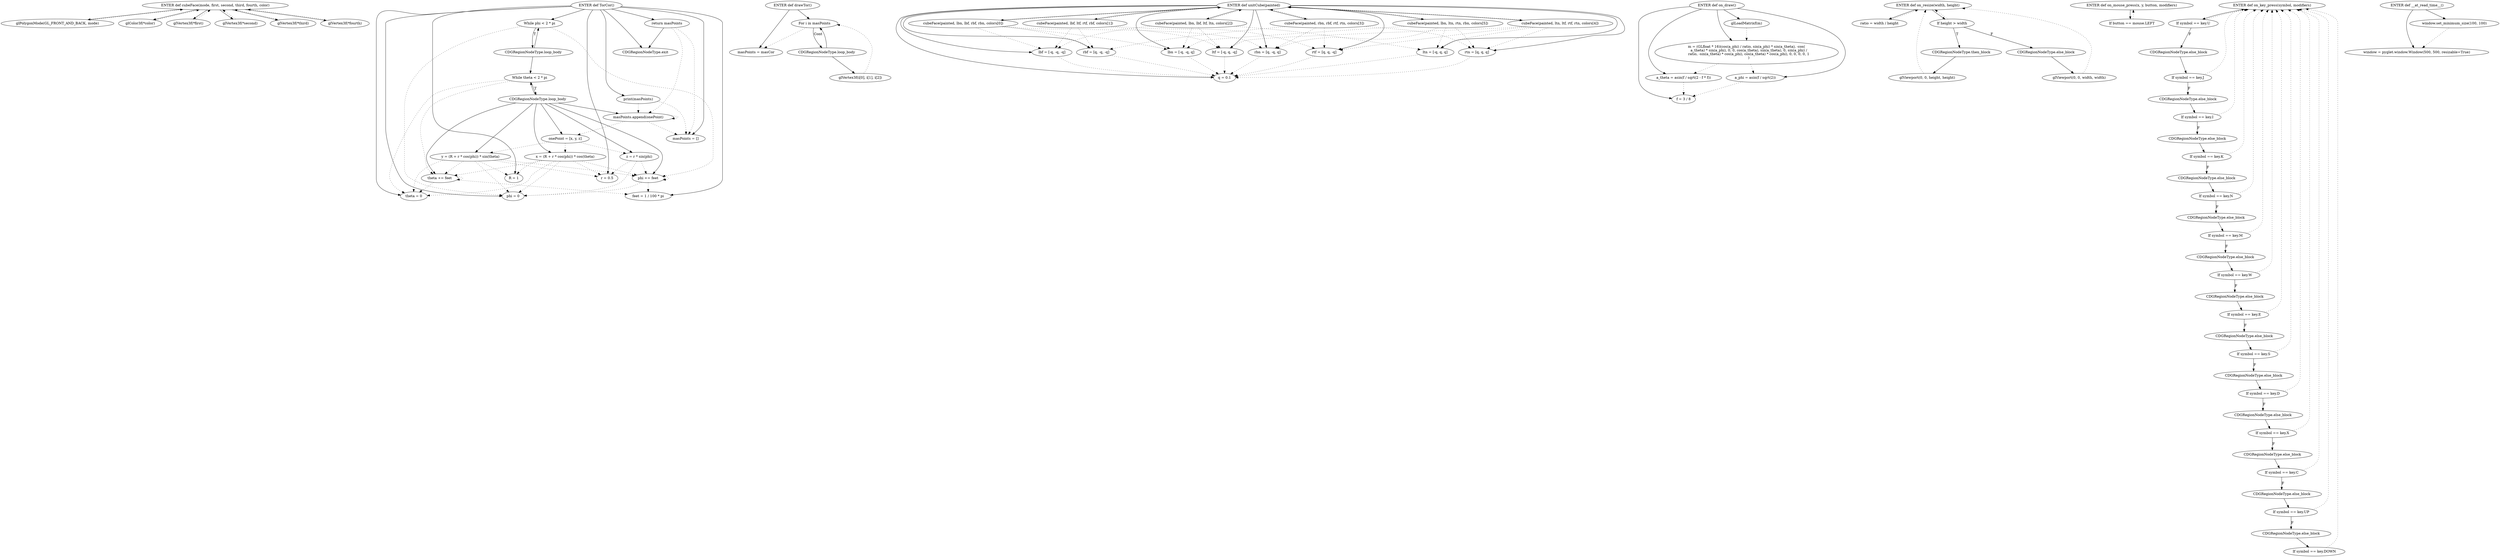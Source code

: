 digraph {
	subgraph sub_0 {
	}
	subgraph sub_1 {
		"8fdcaa46-3afb-4072-8d91-fb80f6931058" [label="ENTER def cubeFace(mode, first, second, third, fourth, color)"]
		"ec442ca8-669f-4fc0-ae10-fbf60ae9a0cd" [label="glPolygonMode(GL_FRONT_AND_BACK, mode)"]
		"49759b83-32fc-4d1d-b9c3-bad07b5e84d2" [label="glColor3f(*color)"]
		"6be9d9fe-c552-47d1-a2c8-31391778e323" [label="glVertex3f(*first)"]
		"50e6b5ec-d9a1-40b4-b363-57e052fd0d6b" [label="glVertex3f(*second)"]
		"3058208c-e55e-416f-91c8-cc0db88e75a4" [label="glVertex3f(*third)"]
		"e919325f-1cc2-48e9-8078-7c3c5151d023" [label="glVertex3f(*fourth)"]
		"8fdcaa46-3afb-4072-8d91-fb80f6931058" -> "ec442ca8-669f-4fc0-ae10-fbf60ae9a0cd" [style=solid]
		"8fdcaa46-3afb-4072-8d91-fb80f6931058" -> "49759b83-32fc-4d1d-b9c3-bad07b5e84d2" [style=solid]
		"8fdcaa46-3afb-4072-8d91-fb80f6931058" -> "6be9d9fe-c552-47d1-a2c8-31391778e323" [style=solid]
		"8fdcaa46-3afb-4072-8d91-fb80f6931058" -> "50e6b5ec-d9a1-40b4-b363-57e052fd0d6b" [style=solid]
		"8fdcaa46-3afb-4072-8d91-fb80f6931058" -> "3058208c-e55e-416f-91c8-cc0db88e75a4" [style=solid]
		"8fdcaa46-3afb-4072-8d91-fb80f6931058" -> "e919325f-1cc2-48e9-8078-7c3c5151d023" [style=solid]
		"ec442ca8-669f-4fc0-ae10-fbf60ae9a0cd" -> "8fdcaa46-3afb-4072-8d91-fb80f6931058" [style=dotted]
		"49759b83-32fc-4d1d-b9c3-bad07b5e84d2" -> "8fdcaa46-3afb-4072-8d91-fb80f6931058" [style=dotted]
		"6be9d9fe-c552-47d1-a2c8-31391778e323" -> "8fdcaa46-3afb-4072-8d91-fb80f6931058" [style=dotted]
		"50e6b5ec-d9a1-40b4-b363-57e052fd0d6b" -> "8fdcaa46-3afb-4072-8d91-fb80f6931058" [style=dotted]
		"3058208c-e55e-416f-91c8-cc0db88e75a4" -> "8fdcaa46-3afb-4072-8d91-fb80f6931058" [style=dotted]
		"e919325f-1cc2-48e9-8078-7c3c5151d023" -> "8fdcaa46-3afb-4072-8d91-fb80f6931058" [style=dotted]
	}
	subgraph sub_2 {
		"59a51aa8-aacc-4ece-b0f4-ea935713591a" [label="ENTER def TorCor()"]
		"363f2054-f063-400e-a943-044d70002368" [label="theta = 0"]
		"f3369c48-e77a-4ca4-8f36-62ee55d09ed5" [label="phi = 0"]
		"c6801ed3-4e89-4861-8273-145763057bb6" [label="R = 1"]
		"887ad3cf-8bb6-49ad-9785-7993677497e1" [label="r = 0.5"]
		"ffa0f7e3-ce59-4599-b431-5df687a2b281" [label="feet = 1 / 100 * pi"]
		"7a032c64-6f07-46ea-b6c8-e13773971a14" [label="masPoints = []"]
		"36dac47e-2d10-46f3-bf59-26a7c1625f60" [label="While phi < 2 * pi"]
		"a12606d6-ddaa-4f34-801f-b7457d167e9a" [label="CDGRegionNodeType.loop_body"]
		"382b3054-6a56-4233-a7d1-969ae27b09d5" [label="While theta < 2 * pi"]
		"6c3ecba9-1b17-427b-a50c-98de9dc94be5" [label="CDGRegionNodeType.loop_body"]
		"82865b08-0286-48e3-be75-5d2b1f057dc1" [label="x = (R + r * cos(phi)) * cos(theta)"]
		"13992cf7-63e0-41e9-a428-b35eb3e8ac6d" [label="y = (R + r * cos(phi)) * sin(theta)"]
		"8b3ccc94-9257-4030-bc1f-6cbb884bef06" [label="z = r * sin(phi)"]
		"f58a0113-0e4d-4ac1-a659-970c2c87f48b" [label="onePoint = [x, y, z]"]
		"1f015828-59ae-474d-946a-063624199030" [label="masPoints.append(onePoint)"]
		"28ff7435-b403-4158-9a2a-e4e7664ec72c" [label="phi += feet"]
		"0f7f3335-75e6-470b-9401-27fcbc1993ed" [label="theta += feet"]
		"6da9c6e4-cb28-448a-ad99-1963a1b485a1" [label="print(masPoints)"]
		"ecda4da3-505e-4341-8620-9303eb67c678" [label="return masPoints"]
		"b9bf63ad-af4b-48c1-8282-e3fde853a8c2" [label="CDGRegionNodeType.exit"]
		"59a51aa8-aacc-4ece-b0f4-ea935713591a" -> "363f2054-f063-400e-a943-044d70002368" [style=solid]
		"59a51aa8-aacc-4ece-b0f4-ea935713591a" -> "f3369c48-e77a-4ca4-8f36-62ee55d09ed5" [style=solid]
		"59a51aa8-aacc-4ece-b0f4-ea935713591a" -> "c6801ed3-4e89-4861-8273-145763057bb6" [style=solid]
		"59a51aa8-aacc-4ece-b0f4-ea935713591a" -> "887ad3cf-8bb6-49ad-9785-7993677497e1" [style=solid]
		"59a51aa8-aacc-4ece-b0f4-ea935713591a" -> "ffa0f7e3-ce59-4599-b431-5df687a2b281" [style=solid]
		"59a51aa8-aacc-4ece-b0f4-ea935713591a" -> "7a032c64-6f07-46ea-b6c8-e13773971a14" [style=solid]
		"59a51aa8-aacc-4ece-b0f4-ea935713591a" -> "36dac47e-2d10-46f3-bf59-26a7c1625f60" [style=solid]
		"a12606d6-ddaa-4f34-801f-b7457d167e9a" -> "36dac47e-2d10-46f3-bf59-26a7c1625f60" [style=solid]
		"36dac47e-2d10-46f3-bf59-26a7c1625f60" -> "a12606d6-ddaa-4f34-801f-b7457d167e9a" [label=T style=solid]
		"a12606d6-ddaa-4f34-801f-b7457d167e9a" -> "382b3054-6a56-4233-a7d1-969ae27b09d5" [style=solid]
		"6c3ecba9-1b17-427b-a50c-98de9dc94be5" -> "382b3054-6a56-4233-a7d1-969ae27b09d5" [style=solid]
		"382b3054-6a56-4233-a7d1-969ae27b09d5" -> "6c3ecba9-1b17-427b-a50c-98de9dc94be5" [label=T style=solid]
		"6c3ecba9-1b17-427b-a50c-98de9dc94be5" -> "82865b08-0286-48e3-be75-5d2b1f057dc1" [style=solid]
		"6c3ecba9-1b17-427b-a50c-98de9dc94be5" -> "13992cf7-63e0-41e9-a428-b35eb3e8ac6d" [style=solid]
		"6c3ecba9-1b17-427b-a50c-98de9dc94be5" -> "8b3ccc94-9257-4030-bc1f-6cbb884bef06" [style=solid]
		"6c3ecba9-1b17-427b-a50c-98de9dc94be5" -> "f58a0113-0e4d-4ac1-a659-970c2c87f48b" [style=solid]
		"6c3ecba9-1b17-427b-a50c-98de9dc94be5" -> "1f015828-59ae-474d-946a-063624199030" [style=solid]
		"6c3ecba9-1b17-427b-a50c-98de9dc94be5" -> "28ff7435-b403-4158-9a2a-e4e7664ec72c" [style=solid]
		"6c3ecba9-1b17-427b-a50c-98de9dc94be5" -> "0f7f3335-75e6-470b-9401-27fcbc1993ed" [style=solid]
		"59a51aa8-aacc-4ece-b0f4-ea935713591a" -> "6da9c6e4-cb28-448a-ad99-1963a1b485a1" [style=solid]
		"59a51aa8-aacc-4ece-b0f4-ea935713591a" -> "ecda4da3-505e-4341-8620-9303eb67c678" [style=solid]
		"ecda4da3-505e-4341-8620-9303eb67c678" -> "b9bf63ad-af4b-48c1-8282-e3fde853a8c2" [style=solid]
		"59a51aa8-aacc-4ece-b0f4-ea935713591a" -> "b9bf63ad-af4b-48c1-8282-e3fde853a8c2" [style=solid]
		"36dac47e-2d10-46f3-bf59-26a7c1625f60" -> "28ff7435-b403-4158-9a2a-e4e7664ec72c" [style=dotted]
		"36dac47e-2d10-46f3-bf59-26a7c1625f60" -> "f3369c48-e77a-4ca4-8f36-62ee55d09ed5" [style=dotted]
		"382b3054-6a56-4233-a7d1-969ae27b09d5" -> "363f2054-f063-400e-a943-044d70002368" [style=dotted]
		"382b3054-6a56-4233-a7d1-969ae27b09d5" -> "0f7f3335-75e6-470b-9401-27fcbc1993ed" [style=dotted]
		"82865b08-0286-48e3-be75-5d2b1f057dc1" -> "363f2054-f063-400e-a943-044d70002368" [style=dotted]
		"82865b08-0286-48e3-be75-5d2b1f057dc1" -> "f3369c48-e77a-4ca4-8f36-62ee55d09ed5" [style=dotted]
		"82865b08-0286-48e3-be75-5d2b1f057dc1" -> "c6801ed3-4e89-4861-8273-145763057bb6" [style=dotted]
		"82865b08-0286-48e3-be75-5d2b1f057dc1" -> "28ff7435-b403-4158-9a2a-e4e7664ec72c" [style=dotted]
		"82865b08-0286-48e3-be75-5d2b1f057dc1" -> "0f7f3335-75e6-470b-9401-27fcbc1993ed" [style=dotted]
		"82865b08-0286-48e3-be75-5d2b1f057dc1" -> "887ad3cf-8bb6-49ad-9785-7993677497e1" [style=dotted]
		"13992cf7-63e0-41e9-a428-b35eb3e8ac6d" -> "363f2054-f063-400e-a943-044d70002368" [style=dotted]
		"13992cf7-63e0-41e9-a428-b35eb3e8ac6d" -> "f3369c48-e77a-4ca4-8f36-62ee55d09ed5" [style=dotted]
		"13992cf7-63e0-41e9-a428-b35eb3e8ac6d" -> "c6801ed3-4e89-4861-8273-145763057bb6" [style=dotted]
		"13992cf7-63e0-41e9-a428-b35eb3e8ac6d" -> "28ff7435-b403-4158-9a2a-e4e7664ec72c" [style=dotted]
		"13992cf7-63e0-41e9-a428-b35eb3e8ac6d" -> "0f7f3335-75e6-470b-9401-27fcbc1993ed" [style=dotted]
		"13992cf7-63e0-41e9-a428-b35eb3e8ac6d" -> "887ad3cf-8bb6-49ad-9785-7993677497e1" [style=dotted]
		"8b3ccc94-9257-4030-bc1f-6cbb884bef06" -> "28ff7435-b403-4158-9a2a-e4e7664ec72c" [style=dotted]
		"8b3ccc94-9257-4030-bc1f-6cbb884bef06" -> "f3369c48-e77a-4ca4-8f36-62ee55d09ed5" [style=dotted]
		"8b3ccc94-9257-4030-bc1f-6cbb884bef06" -> "887ad3cf-8bb6-49ad-9785-7993677497e1" [style=dotted]
		"f58a0113-0e4d-4ac1-a659-970c2c87f48b" -> "82865b08-0286-48e3-be75-5d2b1f057dc1" [style=dotted]
		"f58a0113-0e4d-4ac1-a659-970c2c87f48b" -> "13992cf7-63e0-41e9-a428-b35eb3e8ac6d" [style=dotted]
		"f58a0113-0e4d-4ac1-a659-970c2c87f48b" -> "8b3ccc94-9257-4030-bc1f-6cbb884bef06" [style=dotted]
		"1f015828-59ae-474d-946a-063624199030" -> "f58a0113-0e4d-4ac1-a659-970c2c87f48b" [style=dotted]
		"1f015828-59ae-474d-946a-063624199030" -> "7a032c64-6f07-46ea-b6c8-e13773971a14" [style=dotted]
		"1f015828-59ae-474d-946a-063624199030" -> "1f015828-59ae-474d-946a-063624199030" [style=dotted]
		"28ff7435-b403-4158-9a2a-e4e7664ec72c" -> "ffa0f7e3-ce59-4599-b431-5df687a2b281" [style=dotted]
		"28ff7435-b403-4158-9a2a-e4e7664ec72c" -> "f3369c48-e77a-4ca4-8f36-62ee55d09ed5" [style=dotted]
		"28ff7435-b403-4158-9a2a-e4e7664ec72c" -> "28ff7435-b403-4158-9a2a-e4e7664ec72c" [style=dotted]
		"0f7f3335-75e6-470b-9401-27fcbc1993ed" -> "ffa0f7e3-ce59-4599-b431-5df687a2b281" [style=dotted]
		"0f7f3335-75e6-470b-9401-27fcbc1993ed" -> "363f2054-f063-400e-a943-044d70002368" [style=dotted]
		"0f7f3335-75e6-470b-9401-27fcbc1993ed" -> "0f7f3335-75e6-470b-9401-27fcbc1993ed" [style=dotted]
		"6da9c6e4-cb28-448a-ad99-1963a1b485a1" -> "7a032c64-6f07-46ea-b6c8-e13773971a14" [style=dotted]
		"6da9c6e4-cb28-448a-ad99-1963a1b485a1" -> "1f015828-59ae-474d-946a-063624199030" [style=dotted]
		"ecda4da3-505e-4341-8620-9303eb67c678" -> "7a032c64-6f07-46ea-b6c8-e13773971a14" [style=dotted]
		"ecda4da3-505e-4341-8620-9303eb67c678" -> "1f015828-59ae-474d-946a-063624199030" [style=dotted]
	}
	subgraph sub_3 {
		"06e55bb0-5202-4370-8adf-2bf044f88ab5" [label="ENTER def drawTor()"]
		"332ba92a-dffb-4b29-b063-9675148721e2" [label="masPoints = masCor"]
		"5a845829-c86b-48a2-82db-fd88d2863e71" [label="For i in masPoints"]
		"809bc5e4-55d8-4c81-ab79-6cfa7aef5401" [label="CDGRegionNodeType.loop_body"]
		"110afed2-acf5-4941-99fb-8e98887bc781" [label="glVertex3f(i[0], i[1], i[2])"]
		"06e55bb0-5202-4370-8adf-2bf044f88ab5" -> "332ba92a-dffb-4b29-b063-9675148721e2" [style=solid]
		"06e55bb0-5202-4370-8adf-2bf044f88ab5" -> "5a845829-c86b-48a2-82db-fd88d2863e71" [style=solid]
		"809bc5e4-55d8-4c81-ab79-6cfa7aef5401" -> "5a845829-c86b-48a2-82db-fd88d2863e71" [style=solid]
		"5a845829-c86b-48a2-82db-fd88d2863e71" -> "809bc5e4-55d8-4c81-ab79-6cfa7aef5401" [label=Cont style=solid]
		"809bc5e4-55d8-4c81-ab79-6cfa7aef5401" -> "110afed2-acf5-4941-99fb-8e98887bc781" [style=solid]
		"5a845829-c86b-48a2-82db-fd88d2863e71" -> "332ba92a-dffb-4b29-b063-9675148721e2" [style=dotted]
		"110afed2-acf5-4941-99fb-8e98887bc781" -> "5a845829-c86b-48a2-82db-fd88d2863e71" [style=dotted]
	}
	subgraph sub_4 {
		"fa90dc3e-c62d-4968-a0ab-835d2b8163f0" [label="ENTER def unitCube(painted)"]
		"71c9c17a-9956-4eec-8290-496a30279664" [label="q = 0.1"]
		"c0929162-c714-4fb3-b50b-7f99c4715bca" [label="lbf = [-q, -q, -q]"]
		"f55cd42c-86eb-48f8-90e4-85b24bcdcbd6" [label="rbf = [q, -q, -q]"]
		"7c11ae46-f37e-48b3-9792-5f6d809e23e9" [label="rtf = [q, q, -q]"]
		"d2786d55-abd3-4cbf-91cb-e62283bcc2f2" [label="ltf = [-q, q, -q]"]
		"582de595-96ce-4f70-b857-b91252d18791" [label="lbn = [-q, -q, q]"]
		"8ea33dcb-c454-4bc0-afca-d1f5b35a0756" [label="rbn = [q, -q, q]"]
		"91f28e31-d525-469f-ad19-c89f7ccda517" [label="rtn = [q, q, q]"]
		"e20191fd-e8a2-41a2-9106-4fd3ba325d4d" [label="ltn = [-q, q, q]"]
		"53449086-c775-47d2-aadc-35207baf75d4" [label="cubeFace(painted, lbn, lbf, rbf, rbn, colors[0])"]
		"06ce4a9b-f6c1-4de8-bf82-966032b5fb87" [label="cubeFace(painted, lbf, ltf, rtf, rbf, colors[1])"]
		"dd18c123-d8c1-4d7e-9aa0-c910100a5b23" [label="cubeFace(painted, lbn, lbf, ltf, ltn, colors[2])"]
		"dcb63849-e0d1-4f90-ac5a-22ffd655c5e5" [label="cubeFace(painted, rbn, rbf, rtf, rtn, colors[3])"]
		"b2816fc7-b1b2-4bda-8d85-813f85da9725" [label="cubeFace(painted, ltn, ltf, rtf, rtn, colors[4])"]
		"0320a0c9-1f2f-4c52-a71e-3ce3eab177dc" [label="cubeFace(painted, lbn, ltn, rtn, rbn, colors[5])"]
		"fa90dc3e-c62d-4968-a0ab-835d2b8163f0" -> "71c9c17a-9956-4eec-8290-496a30279664" [style=solid]
		"fa90dc3e-c62d-4968-a0ab-835d2b8163f0" -> "c0929162-c714-4fb3-b50b-7f99c4715bca" [style=solid]
		"fa90dc3e-c62d-4968-a0ab-835d2b8163f0" -> "f55cd42c-86eb-48f8-90e4-85b24bcdcbd6" [style=solid]
		"fa90dc3e-c62d-4968-a0ab-835d2b8163f0" -> "7c11ae46-f37e-48b3-9792-5f6d809e23e9" [style=solid]
		"fa90dc3e-c62d-4968-a0ab-835d2b8163f0" -> "d2786d55-abd3-4cbf-91cb-e62283bcc2f2" [style=solid]
		"fa90dc3e-c62d-4968-a0ab-835d2b8163f0" -> "582de595-96ce-4f70-b857-b91252d18791" [style=solid]
		"fa90dc3e-c62d-4968-a0ab-835d2b8163f0" -> "8ea33dcb-c454-4bc0-afca-d1f5b35a0756" [style=solid]
		"fa90dc3e-c62d-4968-a0ab-835d2b8163f0" -> "91f28e31-d525-469f-ad19-c89f7ccda517" [style=solid]
		"fa90dc3e-c62d-4968-a0ab-835d2b8163f0" -> "e20191fd-e8a2-41a2-9106-4fd3ba325d4d" [style=solid]
		"fa90dc3e-c62d-4968-a0ab-835d2b8163f0" -> "53449086-c775-47d2-aadc-35207baf75d4" [style=solid]
		"fa90dc3e-c62d-4968-a0ab-835d2b8163f0" -> "06ce4a9b-f6c1-4de8-bf82-966032b5fb87" [style=solid]
		"fa90dc3e-c62d-4968-a0ab-835d2b8163f0" -> "dd18c123-d8c1-4d7e-9aa0-c910100a5b23" [style=solid]
		"fa90dc3e-c62d-4968-a0ab-835d2b8163f0" -> "dcb63849-e0d1-4f90-ac5a-22ffd655c5e5" [style=solid]
		"fa90dc3e-c62d-4968-a0ab-835d2b8163f0" -> "b2816fc7-b1b2-4bda-8d85-813f85da9725" [style=solid]
		"fa90dc3e-c62d-4968-a0ab-835d2b8163f0" -> "0320a0c9-1f2f-4c52-a71e-3ce3eab177dc" [style=solid]
		"c0929162-c714-4fb3-b50b-7f99c4715bca" -> "71c9c17a-9956-4eec-8290-496a30279664" [style=dotted]
		"f55cd42c-86eb-48f8-90e4-85b24bcdcbd6" -> "71c9c17a-9956-4eec-8290-496a30279664" [style=dotted]
		"7c11ae46-f37e-48b3-9792-5f6d809e23e9" -> "71c9c17a-9956-4eec-8290-496a30279664" [style=dotted]
		"d2786d55-abd3-4cbf-91cb-e62283bcc2f2" -> "71c9c17a-9956-4eec-8290-496a30279664" [style=dotted]
		"582de595-96ce-4f70-b857-b91252d18791" -> "71c9c17a-9956-4eec-8290-496a30279664" [style=dotted]
		"8ea33dcb-c454-4bc0-afca-d1f5b35a0756" -> "71c9c17a-9956-4eec-8290-496a30279664" [style=dotted]
		"91f28e31-d525-469f-ad19-c89f7ccda517" -> "71c9c17a-9956-4eec-8290-496a30279664" [style=dotted]
		"e20191fd-e8a2-41a2-9106-4fd3ba325d4d" -> "71c9c17a-9956-4eec-8290-496a30279664" [style=dotted]
		"53449086-c775-47d2-aadc-35207baf75d4" -> "8ea33dcb-c454-4bc0-afca-d1f5b35a0756" [style=dotted]
		"53449086-c775-47d2-aadc-35207baf75d4" -> "f55cd42c-86eb-48f8-90e4-85b24bcdcbd6" [style=dotted]
		"53449086-c775-47d2-aadc-35207baf75d4" -> "582de595-96ce-4f70-b857-b91252d18791" [style=dotted]
		"53449086-c775-47d2-aadc-35207baf75d4" -> "c0929162-c714-4fb3-b50b-7f99c4715bca" [style=dotted]
		"53449086-c775-47d2-aadc-35207baf75d4" -> "fa90dc3e-c62d-4968-a0ab-835d2b8163f0" [style=dotted]
		"06ce4a9b-f6c1-4de8-bf82-966032b5fb87" -> "7c11ae46-f37e-48b3-9792-5f6d809e23e9" [style=dotted]
		"06ce4a9b-f6c1-4de8-bf82-966032b5fb87" -> "f55cd42c-86eb-48f8-90e4-85b24bcdcbd6" [style=dotted]
		"06ce4a9b-f6c1-4de8-bf82-966032b5fb87" -> "c0929162-c714-4fb3-b50b-7f99c4715bca" [style=dotted]
		"06ce4a9b-f6c1-4de8-bf82-966032b5fb87" -> "d2786d55-abd3-4cbf-91cb-e62283bcc2f2" [style=dotted]
		"06ce4a9b-f6c1-4de8-bf82-966032b5fb87" -> "fa90dc3e-c62d-4968-a0ab-835d2b8163f0" [style=dotted]
		"dd18c123-d8c1-4d7e-9aa0-c910100a5b23" -> "e20191fd-e8a2-41a2-9106-4fd3ba325d4d" [style=dotted]
		"dd18c123-d8c1-4d7e-9aa0-c910100a5b23" -> "582de595-96ce-4f70-b857-b91252d18791" [style=dotted]
		"dd18c123-d8c1-4d7e-9aa0-c910100a5b23" -> "c0929162-c714-4fb3-b50b-7f99c4715bca" [style=dotted]
		"dd18c123-d8c1-4d7e-9aa0-c910100a5b23" -> "d2786d55-abd3-4cbf-91cb-e62283bcc2f2" [style=dotted]
		"dd18c123-d8c1-4d7e-9aa0-c910100a5b23" -> "fa90dc3e-c62d-4968-a0ab-835d2b8163f0" [style=dotted]
		"dcb63849-e0d1-4f90-ac5a-22ffd655c5e5" -> "7c11ae46-f37e-48b3-9792-5f6d809e23e9" [style=dotted]
		"dcb63849-e0d1-4f90-ac5a-22ffd655c5e5" -> "8ea33dcb-c454-4bc0-afca-d1f5b35a0756" [style=dotted]
		"dcb63849-e0d1-4f90-ac5a-22ffd655c5e5" -> "f55cd42c-86eb-48f8-90e4-85b24bcdcbd6" [style=dotted]
		"dcb63849-e0d1-4f90-ac5a-22ffd655c5e5" -> "91f28e31-d525-469f-ad19-c89f7ccda517" [style=dotted]
		"dcb63849-e0d1-4f90-ac5a-22ffd655c5e5" -> "fa90dc3e-c62d-4968-a0ab-835d2b8163f0" [style=dotted]
		"b2816fc7-b1b2-4bda-8d85-813f85da9725" -> "7c11ae46-f37e-48b3-9792-5f6d809e23e9" [style=dotted]
		"b2816fc7-b1b2-4bda-8d85-813f85da9725" -> "e20191fd-e8a2-41a2-9106-4fd3ba325d4d" [style=dotted]
		"b2816fc7-b1b2-4bda-8d85-813f85da9725" -> "d2786d55-abd3-4cbf-91cb-e62283bcc2f2" [style=dotted]
		"b2816fc7-b1b2-4bda-8d85-813f85da9725" -> "91f28e31-d525-469f-ad19-c89f7ccda517" [style=dotted]
		"b2816fc7-b1b2-4bda-8d85-813f85da9725" -> "fa90dc3e-c62d-4968-a0ab-835d2b8163f0" [style=dotted]
		"0320a0c9-1f2f-4c52-a71e-3ce3eab177dc" -> "8ea33dcb-c454-4bc0-afca-d1f5b35a0756" [style=dotted]
		"0320a0c9-1f2f-4c52-a71e-3ce3eab177dc" -> "e20191fd-e8a2-41a2-9106-4fd3ba325d4d" [style=dotted]
		"0320a0c9-1f2f-4c52-a71e-3ce3eab177dc" -> "582de595-96ce-4f70-b857-b91252d18791" [style=dotted]
		"0320a0c9-1f2f-4c52-a71e-3ce3eab177dc" -> "91f28e31-d525-469f-ad19-c89f7ccda517" [style=dotted]
		"0320a0c9-1f2f-4c52-a71e-3ce3eab177dc" -> "fa90dc3e-c62d-4968-a0ab-835d2b8163f0" [style=dotted]
	}
	subgraph sub_5 {
		"22101acd-09b5-4047-a4ea-8b8d7477f41e" [label="ENTER def on_draw()"]
		"2392c4e7-f3d2-4a7a-a34b-53953f20918c" [label="f = 3 / 8"]
		"2bbc327e-3083-42b2-84dc-5c851496a5d2" [label="a_phi = asin(f / sqrt(2))"]
		"2d487aa2-58d3-4658-8f21-3c1a62076648" [label="a_theta = asin(f / sqrt(2 - f * f))"]
		"cb3d50e3-1bb6-463c-8a16-e3dd0b3a2b6c" [label="m = (GLfloat * 16)(cos(a_phi) / ratio, sin(a_phi) * sin(a_theta), -cos(
    a_theta) * sin(a_phi), 0, 0, cos(a_theta), sin(a_theta), 0, sin(a_phi) /
    ratio, -sin(a_theta) * cos(a_phi), cos(a_theta) * cos(a_phi), 0, 0, 0, 0, 1
    )"]
		"90b26507-7ee9-435e-8a21-85611c083ece" [label="glLoadMatrixf(m)"]
		"22101acd-09b5-4047-a4ea-8b8d7477f41e" -> "2392c4e7-f3d2-4a7a-a34b-53953f20918c" [style=solid]
		"22101acd-09b5-4047-a4ea-8b8d7477f41e" -> "2bbc327e-3083-42b2-84dc-5c851496a5d2" [style=solid]
		"22101acd-09b5-4047-a4ea-8b8d7477f41e" -> "2d487aa2-58d3-4658-8f21-3c1a62076648" [style=solid]
		"22101acd-09b5-4047-a4ea-8b8d7477f41e" -> "cb3d50e3-1bb6-463c-8a16-e3dd0b3a2b6c" [style=solid]
		"22101acd-09b5-4047-a4ea-8b8d7477f41e" -> "90b26507-7ee9-435e-8a21-85611c083ece" [style=solid]
		"2bbc327e-3083-42b2-84dc-5c851496a5d2" -> "2392c4e7-f3d2-4a7a-a34b-53953f20918c" [style=dotted]
		"2d487aa2-58d3-4658-8f21-3c1a62076648" -> "2392c4e7-f3d2-4a7a-a34b-53953f20918c" [style=dotted]
		"cb3d50e3-1bb6-463c-8a16-e3dd0b3a2b6c" -> "2bbc327e-3083-42b2-84dc-5c851496a5d2" [style=dotted]
		"cb3d50e3-1bb6-463c-8a16-e3dd0b3a2b6c" -> "2d487aa2-58d3-4658-8f21-3c1a62076648" [style=dotted]
		"90b26507-7ee9-435e-8a21-85611c083ece" -> "cb3d50e3-1bb6-463c-8a16-e3dd0b3a2b6c" [style=dotted]
	}
	subgraph sub_6 {
		"38b8ba34-4bfc-4315-8822-8f405f9510ec" [label="ENTER def on_resize(width, height)"]
		"271cae8f-71b4-4399-86b7-8196cfbb32c2" [label="ratio = width / height"]
		"3fe4966e-8346-43bb-b628-99ad8d8779d3" [label="If height > width"]
		"e840ecf3-9c4f-46d3-8782-d5585b786cb7" [label="CDGRegionNodeType.then_block"]
		"7594c0be-6e79-4ade-a38e-d4372398c56a" [label="glViewport(0, 0, height, height)"]
		"b588aeaa-1684-4ad5-b13e-98a1115ab371" [label="CDGRegionNodeType.else_block"]
		"7092e007-5cc6-4570-8d9c-31439ad8c824" [label="glViewport(0, 0, width, width)"]
		"38b8ba34-4bfc-4315-8822-8f405f9510ec" -> "271cae8f-71b4-4399-86b7-8196cfbb32c2" [style=solid]
		"38b8ba34-4bfc-4315-8822-8f405f9510ec" -> "3fe4966e-8346-43bb-b628-99ad8d8779d3" [style=solid]
		"3fe4966e-8346-43bb-b628-99ad8d8779d3" -> "e840ecf3-9c4f-46d3-8782-d5585b786cb7" [label=T style=solid]
		"e840ecf3-9c4f-46d3-8782-d5585b786cb7" -> "7594c0be-6e79-4ade-a38e-d4372398c56a" [style=solid]
		"3fe4966e-8346-43bb-b628-99ad8d8779d3" -> "b588aeaa-1684-4ad5-b13e-98a1115ab371" [label=F style=solid]
		"b588aeaa-1684-4ad5-b13e-98a1115ab371" -> "7092e007-5cc6-4570-8d9c-31439ad8c824" [style=solid]
		"271cae8f-71b4-4399-86b7-8196cfbb32c2" -> "38b8ba34-4bfc-4315-8822-8f405f9510ec" [style=dotted]
		"3fe4966e-8346-43bb-b628-99ad8d8779d3" -> "38b8ba34-4bfc-4315-8822-8f405f9510ec" [style=dotted]
		"7594c0be-6e79-4ade-a38e-d4372398c56a" -> "38b8ba34-4bfc-4315-8822-8f405f9510ec" [style=dotted]
		"7092e007-5cc6-4570-8d9c-31439ad8c824" -> "38b8ba34-4bfc-4315-8822-8f405f9510ec" [style=dotted]
	}
	subgraph sub_7 {
		"3ab5e38d-4e6b-46a5-9818-1c87071a718a" [label="ENTER def on_mouse_press(x, y, button, modifiers)"]
		"eff5362b-094a-497a-8c8b-403e82da69aa" [label="If button == mouse.LEFT"]
		"3ab5e38d-4e6b-46a5-9818-1c87071a718a" -> "eff5362b-094a-497a-8c8b-403e82da69aa" [style=solid]
		"eff5362b-094a-497a-8c8b-403e82da69aa" -> "3ab5e38d-4e6b-46a5-9818-1c87071a718a" [style=dotted]
	}
	subgraph sub_8 {
		"bad23622-2111-45bf-8111-7f6ead410d6d" [label="ENTER def on_key_press(symbol, modifiers)"]
		"d578c05a-f18c-4781-ab72-5e654bf107ef" [label="If symbol == key.U"]
		"8338fc19-e72f-4053-ad1c-2da18467df1f" [label="CDGRegionNodeType.else_block"]
		"20420fe5-c9f1-45f1-be28-ee0ab35194f4" [label="If symbol == key.J"]
		"46d62986-01ec-4c16-a8b6-8792a05943ed" [label="CDGRegionNodeType.else_block"]
		"aa87fdf7-d7db-4013-b006-c83f263e15d6" [label="If symbol == key.I"]
		"136f99d9-a5c5-4e07-8207-a580dc9497ee" [label="CDGRegionNodeType.else_block"]
		"39f6d95b-b255-4a42-bf8b-2c12f1b1feff" [label="If symbol == key.K"]
		"562d07c2-dcab-41e8-bb1a-53ba925dca05" [label="CDGRegionNodeType.else_block"]
		"0c50b90f-540b-432f-9d9a-d176f251fb1e" [label="If symbol == key.N"]
		"e0813e1c-34f3-4b42-8c41-b20ee566d06c" [label="CDGRegionNodeType.else_block"]
		"46591cce-865d-4b87-9b31-cd6fc14bdc2e" [label="If symbol == key.M"]
		"54cdfe2b-dcfe-4329-a8e6-bb55c16d86dd" [label="CDGRegionNodeType.else_block"]
		"14baa592-6bb0-4221-8a59-9548b8debcc0" [label="If symbol == key.W"]
		"a94c0dde-5ab9-47c7-8a5f-3e8c29db882d" [label="CDGRegionNodeType.else_block"]
		"41e61bca-f40d-4d37-84c8-0dde530546ec" [label="If symbol == key.E"]
		"c6b773dd-cb41-4242-ab30-1b52ac7ad45a" [label="CDGRegionNodeType.else_block"]
		"c620492e-eedb-42cc-9219-a5a55e2a5d0a" [label="If symbol == key.S"]
		"4acbf1a0-dddb-4916-9345-d0984881fa3e" [label="CDGRegionNodeType.else_block"]
		"a3894e25-9f1f-496e-8762-74cf0d2c1dbd" [label="If symbol == key.D"]
		"396180b5-116a-4198-82a0-2fbc753d399b" [label="CDGRegionNodeType.else_block"]
		"fef55d10-d5bc-42b8-a31f-fa83aef060f1" [label="If symbol == key.X"]
		"3f21e79e-66ba-4171-a969-4a70ceed88d6" [label="CDGRegionNodeType.else_block"]
		"f6c90d00-92c6-41ca-bcc0-b0c988b18176" [label="If symbol == key.C"]
		"ce7f2161-9659-424b-bcd2-21667b483240" [label="CDGRegionNodeType.else_block"]
		"f19a74d1-a801-4eff-800a-75c8948ebe02" [label="If symbol == key.UP"]
		"8eff98ba-c115-45e5-8985-cc410c165261" [label="CDGRegionNodeType.else_block"]
		"98e04497-e86f-47e5-9e62-bc5f34938ec8" [label="If symbol == key.DOWN"]
		"bad23622-2111-45bf-8111-7f6ead410d6d" -> "d578c05a-f18c-4781-ab72-5e654bf107ef" [style=solid]
		"d578c05a-f18c-4781-ab72-5e654bf107ef" -> "8338fc19-e72f-4053-ad1c-2da18467df1f" [label=F style=solid]
		"8338fc19-e72f-4053-ad1c-2da18467df1f" -> "20420fe5-c9f1-45f1-be28-ee0ab35194f4" [style=solid]
		"20420fe5-c9f1-45f1-be28-ee0ab35194f4" -> "46d62986-01ec-4c16-a8b6-8792a05943ed" [label=F style=solid]
		"46d62986-01ec-4c16-a8b6-8792a05943ed" -> "aa87fdf7-d7db-4013-b006-c83f263e15d6" [style=solid]
		"aa87fdf7-d7db-4013-b006-c83f263e15d6" -> "136f99d9-a5c5-4e07-8207-a580dc9497ee" [label=F style=solid]
		"136f99d9-a5c5-4e07-8207-a580dc9497ee" -> "39f6d95b-b255-4a42-bf8b-2c12f1b1feff" [style=solid]
		"39f6d95b-b255-4a42-bf8b-2c12f1b1feff" -> "562d07c2-dcab-41e8-bb1a-53ba925dca05" [label=F style=solid]
		"562d07c2-dcab-41e8-bb1a-53ba925dca05" -> "0c50b90f-540b-432f-9d9a-d176f251fb1e" [style=solid]
		"0c50b90f-540b-432f-9d9a-d176f251fb1e" -> "e0813e1c-34f3-4b42-8c41-b20ee566d06c" [label=F style=solid]
		"e0813e1c-34f3-4b42-8c41-b20ee566d06c" -> "46591cce-865d-4b87-9b31-cd6fc14bdc2e" [style=solid]
		"46591cce-865d-4b87-9b31-cd6fc14bdc2e" -> "54cdfe2b-dcfe-4329-a8e6-bb55c16d86dd" [label=F style=solid]
		"54cdfe2b-dcfe-4329-a8e6-bb55c16d86dd" -> "14baa592-6bb0-4221-8a59-9548b8debcc0" [style=solid]
		"14baa592-6bb0-4221-8a59-9548b8debcc0" -> "a94c0dde-5ab9-47c7-8a5f-3e8c29db882d" [label=F style=solid]
		"a94c0dde-5ab9-47c7-8a5f-3e8c29db882d" -> "41e61bca-f40d-4d37-84c8-0dde530546ec" [style=solid]
		"41e61bca-f40d-4d37-84c8-0dde530546ec" -> "c6b773dd-cb41-4242-ab30-1b52ac7ad45a" [label=F style=solid]
		"c6b773dd-cb41-4242-ab30-1b52ac7ad45a" -> "c620492e-eedb-42cc-9219-a5a55e2a5d0a" [style=solid]
		"c620492e-eedb-42cc-9219-a5a55e2a5d0a" -> "4acbf1a0-dddb-4916-9345-d0984881fa3e" [label=F style=solid]
		"4acbf1a0-dddb-4916-9345-d0984881fa3e" -> "a3894e25-9f1f-496e-8762-74cf0d2c1dbd" [style=solid]
		"a3894e25-9f1f-496e-8762-74cf0d2c1dbd" -> "396180b5-116a-4198-82a0-2fbc753d399b" [label=F style=solid]
		"396180b5-116a-4198-82a0-2fbc753d399b" -> "fef55d10-d5bc-42b8-a31f-fa83aef060f1" [style=solid]
		"fef55d10-d5bc-42b8-a31f-fa83aef060f1" -> "3f21e79e-66ba-4171-a969-4a70ceed88d6" [label=F style=solid]
		"3f21e79e-66ba-4171-a969-4a70ceed88d6" -> "f6c90d00-92c6-41ca-bcc0-b0c988b18176" [style=solid]
		"f6c90d00-92c6-41ca-bcc0-b0c988b18176" -> "ce7f2161-9659-424b-bcd2-21667b483240" [label=F style=solid]
		"ce7f2161-9659-424b-bcd2-21667b483240" -> "f19a74d1-a801-4eff-800a-75c8948ebe02" [style=solid]
		"f19a74d1-a801-4eff-800a-75c8948ebe02" -> "8eff98ba-c115-45e5-8985-cc410c165261" [label=F style=solid]
		"8eff98ba-c115-45e5-8985-cc410c165261" -> "98e04497-e86f-47e5-9e62-bc5f34938ec8" [style=solid]
		"d578c05a-f18c-4781-ab72-5e654bf107ef" -> "bad23622-2111-45bf-8111-7f6ead410d6d" [style=dotted]
		"20420fe5-c9f1-45f1-be28-ee0ab35194f4" -> "bad23622-2111-45bf-8111-7f6ead410d6d" [style=dotted]
		"aa87fdf7-d7db-4013-b006-c83f263e15d6" -> "bad23622-2111-45bf-8111-7f6ead410d6d" [style=dotted]
		"39f6d95b-b255-4a42-bf8b-2c12f1b1feff" -> "bad23622-2111-45bf-8111-7f6ead410d6d" [style=dotted]
		"0c50b90f-540b-432f-9d9a-d176f251fb1e" -> "bad23622-2111-45bf-8111-7f6ead410d6d" [style=dotted]
		"46591cce-865d-4b87-9b31-cd6fc14bdc2e" -> "bad23622-2111-45bf-8111-7f6ead410d6d" [style=dotted]
		"14baa592-6bb0-4221-8a59-9548b8debcc0" -> "bad23622-2111-45bf-8111-7f6ead410d6d" [style=dotted]
		"41e61bca-f40d-4d37-84c8-0dde530546ec" -> "bad23622-2111-45bf-8111-7f6ead410d6d" [style=dotted]
		"c620492e-eedb-42cc-9219-a5a55e2a5d0a" -> "bad23622-2111-45bf-8111-7f6ead410d6d" [style=dotted]
		"a3894e25-9f1f-496e-8762-74cf0d2c1dbd" -> "bad23622-2111-45bf-8111-7f6ead410d6d" [style=dotted]
		"fef55d10-d5bc-42b8-a31f-fa83aef060f1" -> "bad23622-2111-45bf-8111-7f6ead410d6d" [style=dotted]
		"f6c90d00-92c6-41ca-bcc0-b0c988b18176" -> "bad23622-2111-45bf-8111-7f6ead410d6d" [style=dotted]
		"f19a74d1-a801-4eff-800a-75c8948ebe02" -> "bad23622-2111-45bf-8111-7f6ead410d6d" [style=dotted]
		"98e04497-e86f-47e5-9e62-bc5f34938ec8" -> "bad23622-2111-45bf-8111-7f6ead410d6d" [style=dotted]
	}
	subgraph sub_9 {
		"a6ef7962-6d72-4e75-9775-ee6ba0be4855" [label="ENTER def __at_read_time__()"]
		"ac5a2899-17dc-48da-a835-81e259b95a13" [label="window = pyglet.window.Window(500, 500, resizable=True)"]
		"d5a035b6-79ae-41df-9181-9788358d58fc" [label="window.set_minimum_size(100, 100)"]
		"a6ef7962-6d72-4e75-9775-ee6ba0be4855" -> "ac5a2899-17dc-48da-a835-81e259b95a13" [style=solid]
		"a6ef7962-6d72-4e75-9775-ee6ba0be4855" -> "d5a035b6-79ae-41df-9181-9788358d58fc" [style=solid]
		"d5a035b6-79ae-41df-9181-9788358d58fc" -> "ac5a2899-17dc-48da-a835-81e259b95a13" [style=dotted]
	}
}
